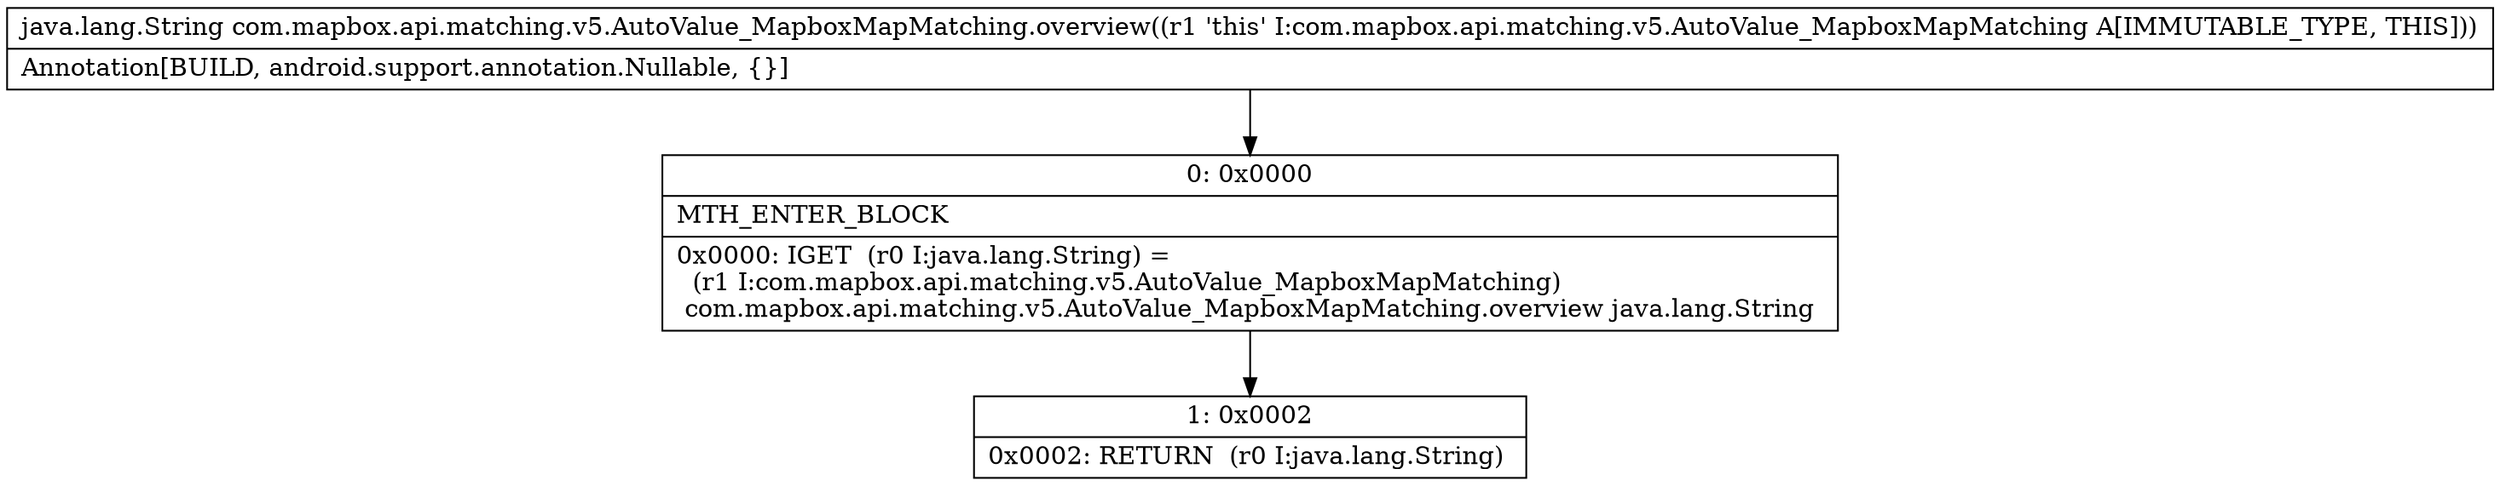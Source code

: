 digraph "CFG forcom.mapbox.api.matching.v5.AutoValue_MapboxMapMatching.overview()Ljava\/lang\/String;" {
Node_0 [shape=record,label="{0\:\ 0x0000|MTH_ENTER_BLOCK\l|0x0000: IGET  (r0 I:java.lang.String) = \l  (r1 I:com.mapbox.api.matching.v5.AutoValue_MapboxMapMatching)\l com.mapbox.api.matching.v5.AutoValue_MapboxMapMatching.overview java.lang.String \l}"];
Node_1 [shape=record,label="{1\:\ 0x0002|0x0002: RETURN  (r0 I:java.lang.String) \l}"];
MethodNode[shape=record,label="{java.lang.String com.mapbox.api.matching.v5.AutoValue_MapboxMapMatching.overview((r1 'this' I:com.mapbox.api.matching.v5.AutoValue_MapboxMapMatching A[IMMUTABLE_TYPE, THIS]))  | Annotation[BUILD, android.support.annotation.Nullable, \{\}]\l}"];
MethodNode -> Node_0;
Node_0 -> Node_1;
}

